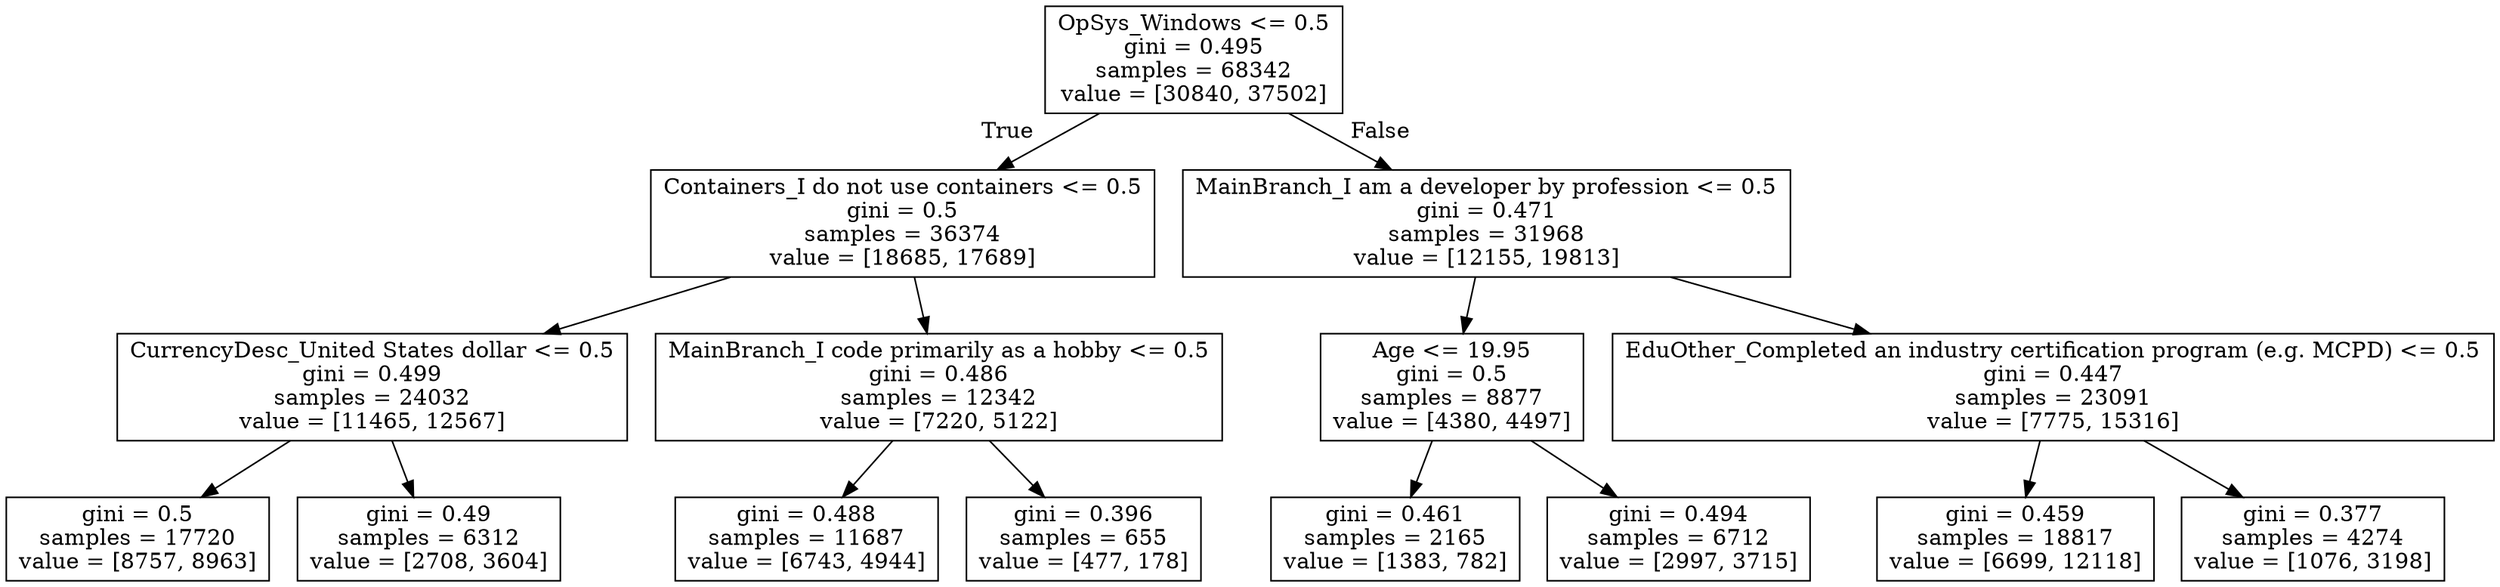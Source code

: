 digraph Tree {
node [shape=box] ;
0 [label="OpSys_Windows <= 0.5\ngini = 0.495\nsamples = 68342\nvalue = [30840, 37502]"] ;
1 [label="Containers_I do not use containers <= 0.5\ngini = 0.5\nsamples = 36374\nvalue = [18685, 17689]"] ;
0 -> 1 [labeldistance=2.5, labelangle=45, headlabel="True"] ;
2 [label="CurrencyDesc_United States dollar <= 0.5\ngini = 0.499\nsamples = 24032\nvalue = [11465, 12567]"] ;
1 -> 2 ;
3 [label="gini = 0.5\nsamples = 17720\nvalue = [8757, 8963]"] ;
2 -> 3 ;
4 [label="gini = 0.49\nsamples = 6312\nvalue = [2708, 3604]"] ;
2 -> 4 ;
5 [label="MainBranch_I code primarily as a hobby <= 0.5\ngini = 0.486\nsamples = 12342\nvalue = [7220, 5122]"] ;
1 -> 5 ;
6 [label="gini = 0.488\nsamples = 11687\nvalue = [6743, 4944]"] ;
5 -> 6 ;
7 [label="gini = 0.396\nsamples = 655\nvalue = [477, 178]"] ;
5 -> 7 ;
8 [label="MainBranch_I am a developer by profession <= 0.5\ngini = 0.471\nsamples = 31968\nvalue = [12155, 19813]"] ;
0 -> 8 [labeldistance=2.5, labelangle=-45, headlabel="False"] ;
9 [label="Age <= 19.95\ngini = 0.5\nsamples = 8877\nvalue = [4380, 4497]"] ;
8 -> 9 ;
10 [label="gini = 0.461\nsamples = 2165\nvalue = [1383, 782]"] ;
9 -> 10 ;
11 [label="gini = 0.494\nsamples = 6712\nvalue = [2997, 3715]"] ;
9 -> 11 ;
12 [label="EduOther_Completed an industry certification program (e.g. MCPD) <= 0.5\ngini = 0.447\nsamples = 23091\nvalue = [7775, 15316]"] ;
8 -> 12 ;
13 [label="gini = 0.459\nsamples = 18817\nvalue = [6699, 12118]"] ;
12 -> 13 ;
14 [label="gini = 0.377\nsamples = 4274\nvalue = [1076, 3198]"] ;
12 -> 14 ;
}